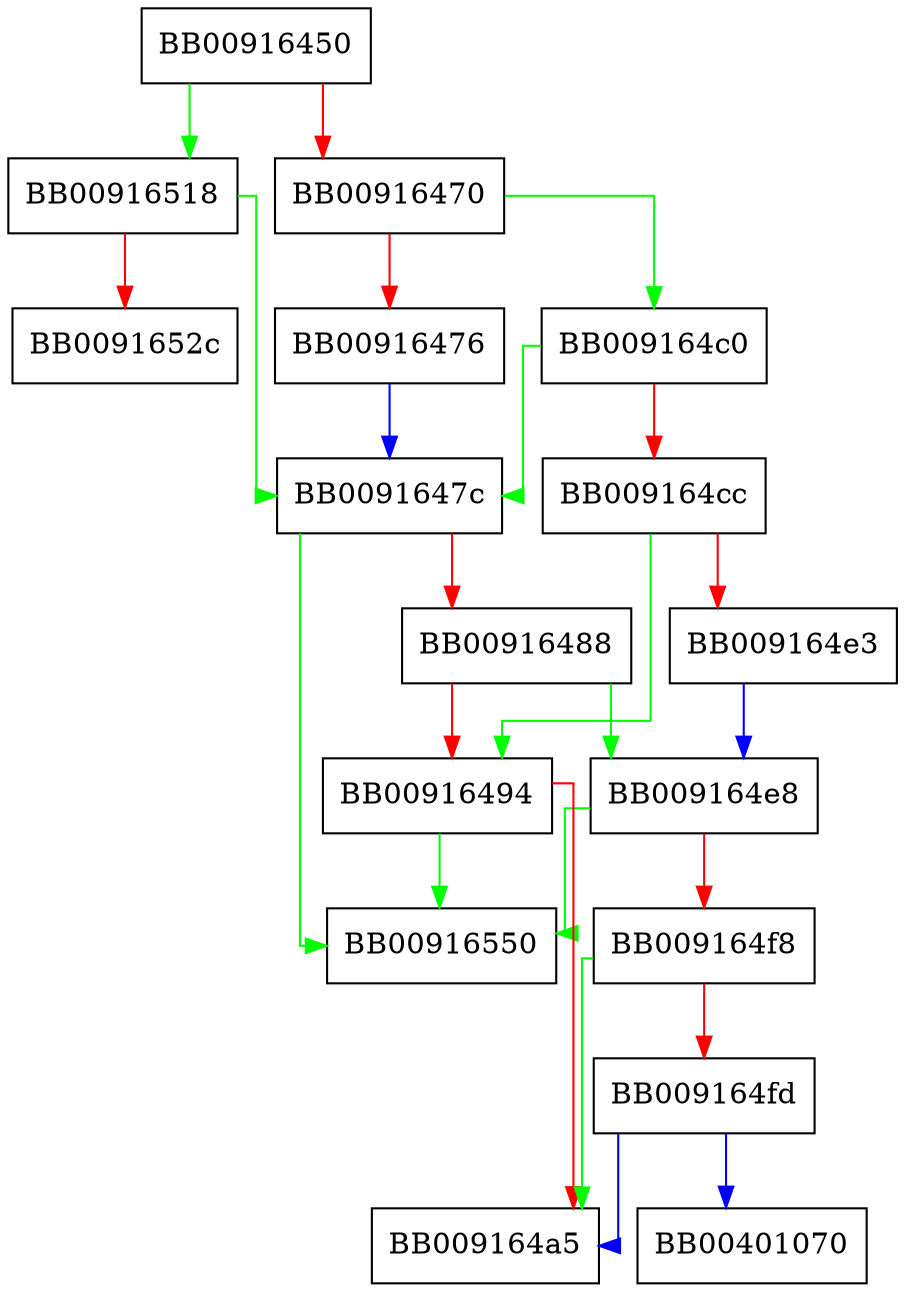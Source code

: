 digraph __libc_dynarray_emplace_enlarge {
  node [shape="box"];
  graph [splines=ortho];
  BB00916450 -> BB00916518 [color="green"];
  BB00916450 -> BB00916470 [color="red"];
  BB00916470 -> BB009164c0 [color="green"];
  BB00916470 -> BB00916476 [color="red"];
  BB00916476 -> BB0091647c [color="blue"];
  BB0091647c -> BB00916550 [color="green"];
  BB0091647c -> BB00916488 [color="red"];
  BB00916488 -> BB009164e8 [color="green"];
  BB00916488 -> BB00916494 [color="red"];
  BB00916494 -> BB00916550 [color="green"];
  BB00916494 -> BB009164a5 [color="red"];
  BB009164c0 -> BB0091647c [color="green"];
  BB009164c0 -> BB009164cc [color="red"];
  BB009164cc -> BB00916494 [color="green"];
  BB009164cc -> BB009164e3 [color="red"];
  BB009164e3 -> BB009164e8 [color="blue"];
  BB009164e8 -> BB00916550 [color="green"];
  BB009164e8 -> BB009164f8 [color="red"];
  BB009164f8 -> BB009164a5 [color="green"];
  BB009164f8 -> BB009164fd [color="red"];
  BB009164fd -> BB00401070 [color="blue"];
  BB009164fd -> BB009164a5 [color="blue"];
  BB00916518 -> BB0091647c [color="green"];
  BB00916518 -> BB0091652c [color="red"];
}